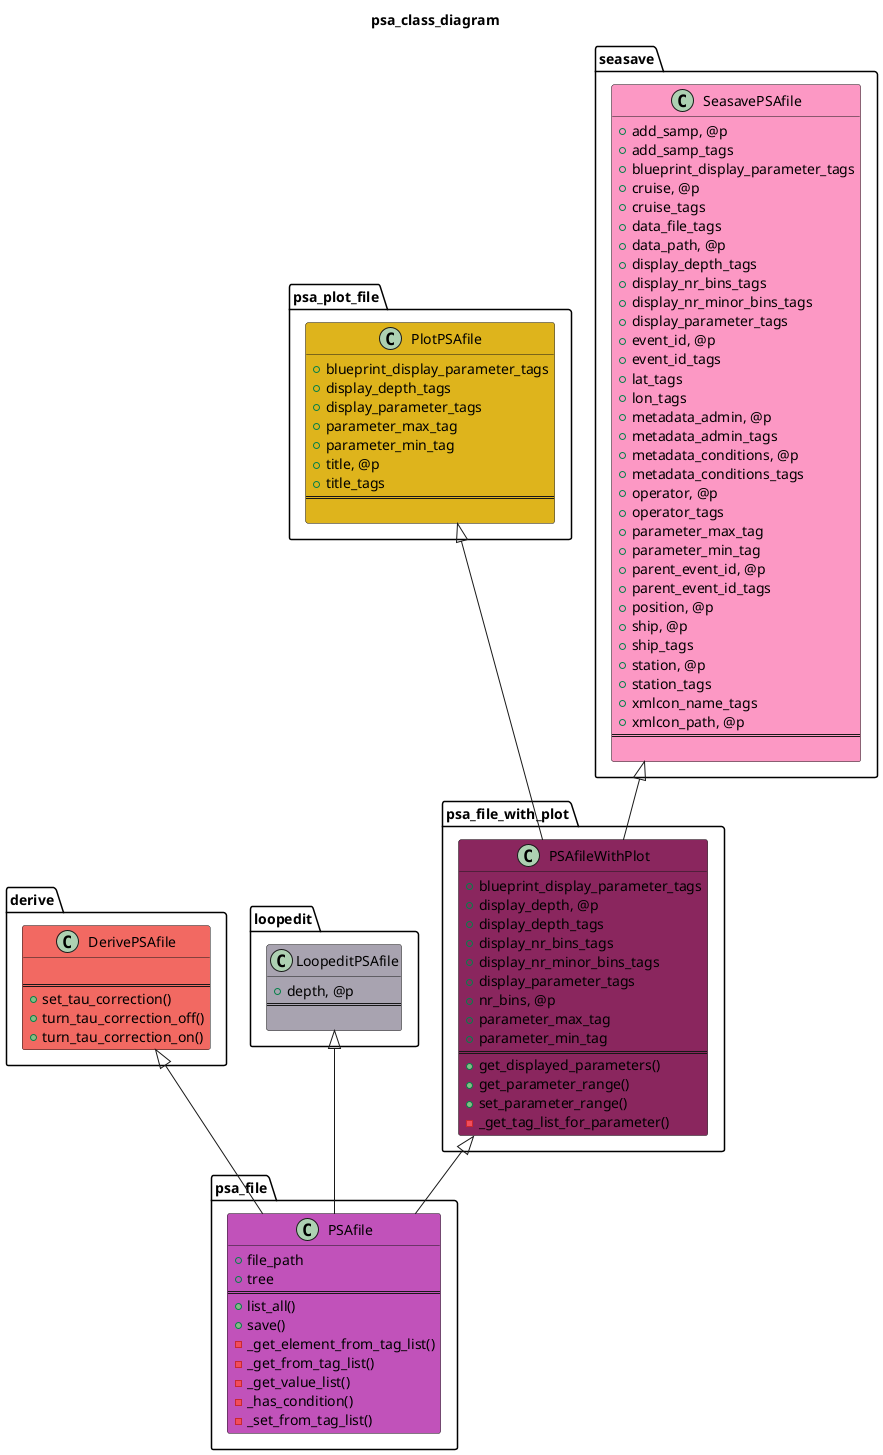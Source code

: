 @startuml

title psa_class_diagram

class derive.DerivePSAfile #F26962 {
	
==
	+set_tau_correction()
	+turn_tau_correction_off()
	+turn_tau_correction_on()
}

class loopedit.LoopeditPSAfile #A8A3B0 {
	+depth, @p
==
	
}

class psa_file.PSAfile #C152BA {
	+file_path
	+tree
==
	+list_all()
	+save()
	-_get_element_from_tag_list()
	-_get_from_tag_list()
	-_get_value_list()
	-_has_condition()
	-_set_from_tag_list()
}

class psa_file_with_plot.PSAfileWithPlot #8A265E {
	+blueprint_display_parameter_tags
	+display_depth, @p
	+display_depth_tags
	+display_nr_bins_tags
	+display_nr_minor_bins_tags
	+display_parameter_tags
	+nr_bins, @p
	+parameter_max_tag
	+parameter_min_tag
==
	+get_displayed_parameters()
	+get_parameter_range()
	+set_parameter_range()
	-_get_tag_list_for_parameter()
}

class psa_plot_file.PlotPSAfile #DEB41C {
	+blueprint_display_parameter_tags
	+display_depth_tags
	+display_parameter_tags
	+parameter_max_tag
	+parameter_min_tag
	+title, @p
	+title_tags
==
	
}

class seasave.SeasavePSAfile #FC98C4 {
	+add_samp, @p
	+add_samp_tags
	+blueprint_display_parameter_tags
	+cruise, @p
	+cruise_tags
	+data_file_tags
	+data_path, @p
	+display_depth_tags
	+display_nr_bins_tags
	+display_nr_minor_bins_tags
	+display_parameter_tags
	+event_id, @p
	+event_id_tags
	+lat_tags
	+lon_tags
	+metadata_admin, @p
	+metadata_admin_tags
	+metadata_conditions, @p
	+metadata_conditions_tags
	+operator, @p
	+operator_tags
	+parameter_max_tag
	+parameter_min_tag
	+parent_event_id, @p
	+parent_event_id_tags
	+position, @p
	+ship, @p
	+ship_tags
	+station, @p
	+station_tags
	+xmlcon_name_tags
	+xmlcon_path, @p
==
	
}


derive.DerivePSAfile <|-- psa_file.PSAfile

loopedit.LoopeditPSAfile <|-- psa_file.PSAfile

psa_file_with_plot.PSAfileWithPlot <|-- psa_file.PSAfile

psa_plot_file.PlotPSAfile <|-- psa_file_with_plot.PSAfileWithPlot

seasave.SeasavePSAfile <|-- psa_file_with_plot.PSAfileWithPlot

@enduml